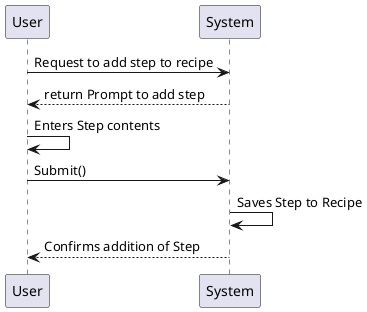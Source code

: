 @startuml
User -> System: Request to add step to recipe
System --> User: return Prompt to add step

User -> User: Enters Step contents
User -> System: Submit()
System -> System: Saves Step to Recipe
System --> User: Confirms addition of Step

@enduml
